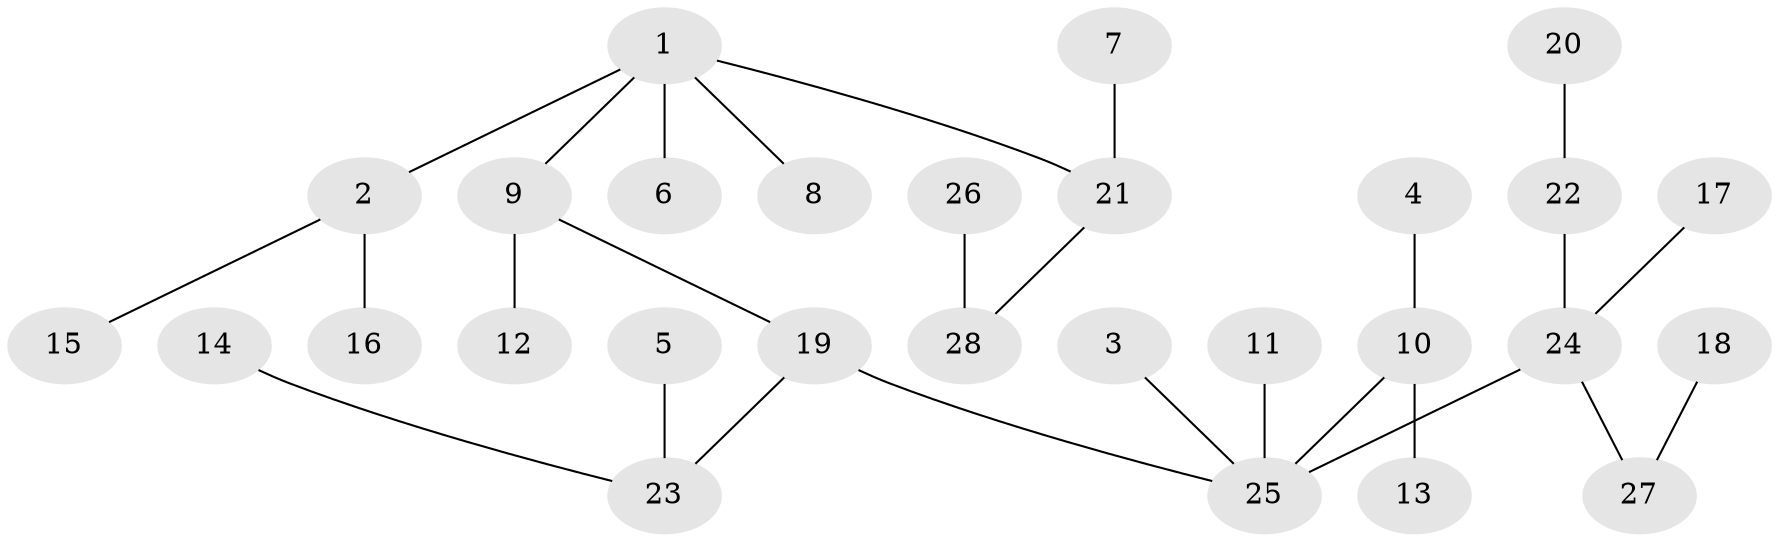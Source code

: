 // original degree distribution, {5: 0.03636363636363636, 4: 0.12727272727272726, 6: 0.01818181818181818, 2: 0.2727272727272727, 3: 0.03636363636363636, 1: 0.509090909090909}
// Generated by graph-tools (version 1.1) at 2025/48/03/06/25 01:48:57]
// undirected, 28 vertices, 27 edges
graph export_dot {
graph [start="1"]
  node [color=gray90,style=filled];
  1;
  2;
  3;
  4;
  5;
  6;
  7;
  8;
  9;
  10;
  11;
  12;
  13;
  14;
  15;
  16;
  17;
  18;
  19;
  20;
  21;
  22;
  23;
  24;
  25;
  26;
  27;
  28;
  1 -- 2 [weight=1.0];
  1 -- 6 [weight=1.0];
  1 -- 8 [weight=1.0];
  1 -- 9 [weight=1.0];
  1 -- 21 [weight=1.0];
  2 -- 15 [weight=1.0];
  2 -- 16 [weight=1.0];
  3 -- 25 [weight=1.0];
  4 -- 10 [weight=1.0];
  5 -- 23 [weight=1.0];
  7 -- 21 [weight=1.0];
  9 -- 12 [weight=1.0];
  9 -- 19 [weight=1.0];
  10 -- 13 [weight=1.0];
  10 -- 25 [weight=1.0];
  11 -- 25 [weight=1.0];
  14 -- 23 [weight=1.0];
  17 -- 24 [weight=1.0];
  18 -- 27 [weight=1.0];
  19 -- 23 [weight=1.0];
  19 -- 25 [weight=1.0];
  20 -- 22 [weight=1.0];
  21 -- 28 [weight=1.0];
  22 -- 24 [weight=1.0];
  24 -- 25 [weight=1.0];
  24 -- 27 [weight=1.0];
  26 -- 28 [weight=1.0];
}
